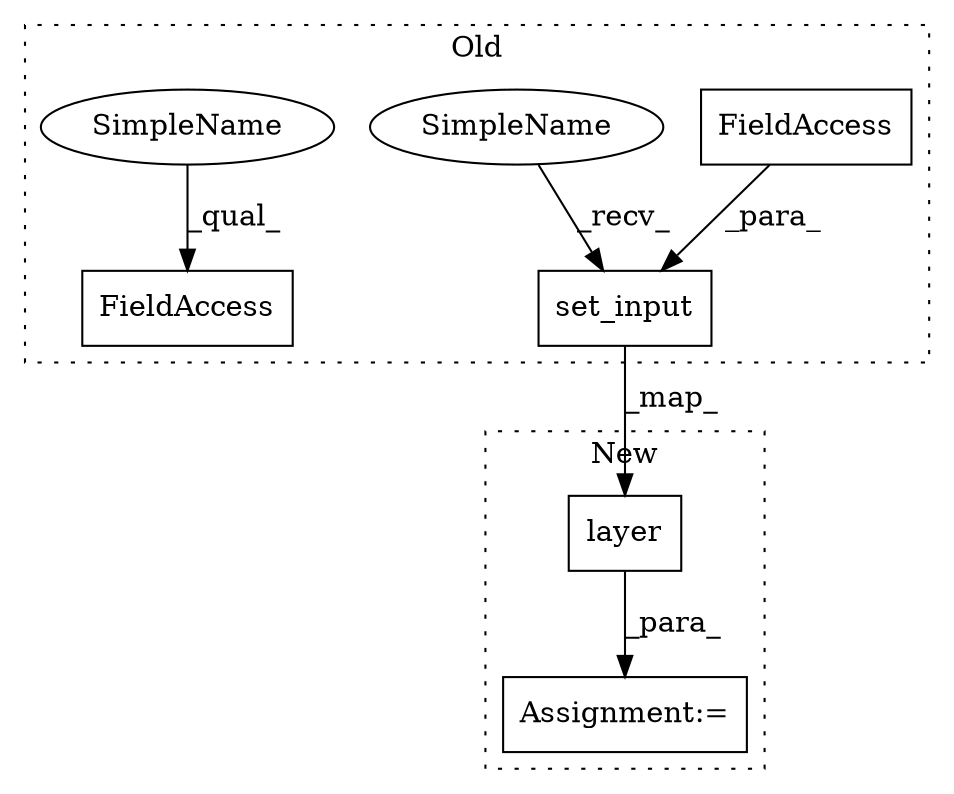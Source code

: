 digraph G {
subgraph cluster0 {
1 [label="set_input" a="32" s="24364,24415" l="10,1" shape="box"];
3 [label="FieldAccess" a="22" s="24451" l="12" shape="box"];
5 [label="FieldAccess" a="22" s="24404" l="11" shape="box"];
6 [label="SimpleName" a="42" s="24358" l="5" shape="ellipse"];
7 [label="SimpleName" a="42" s="24451" l="5" shape="ellipse"];
label = "Old";
style="dotted";
}
subgraph cluster1 {
2 [label="layer" a="32" s="24508,24543" l="6,1" shape="box"];
4 [label="Assignment:=" a="7" s="24507" l="1" shape="box"];
label = "New";
style="dotted";
}
1 -> 2 [label="_map_"];
2 -> 4 [label="_para_"];
5 -> 1 [label="_para_"];
6 -> 1 [label="_recv_"];
7 -> 3 [label="_qual_"];
}